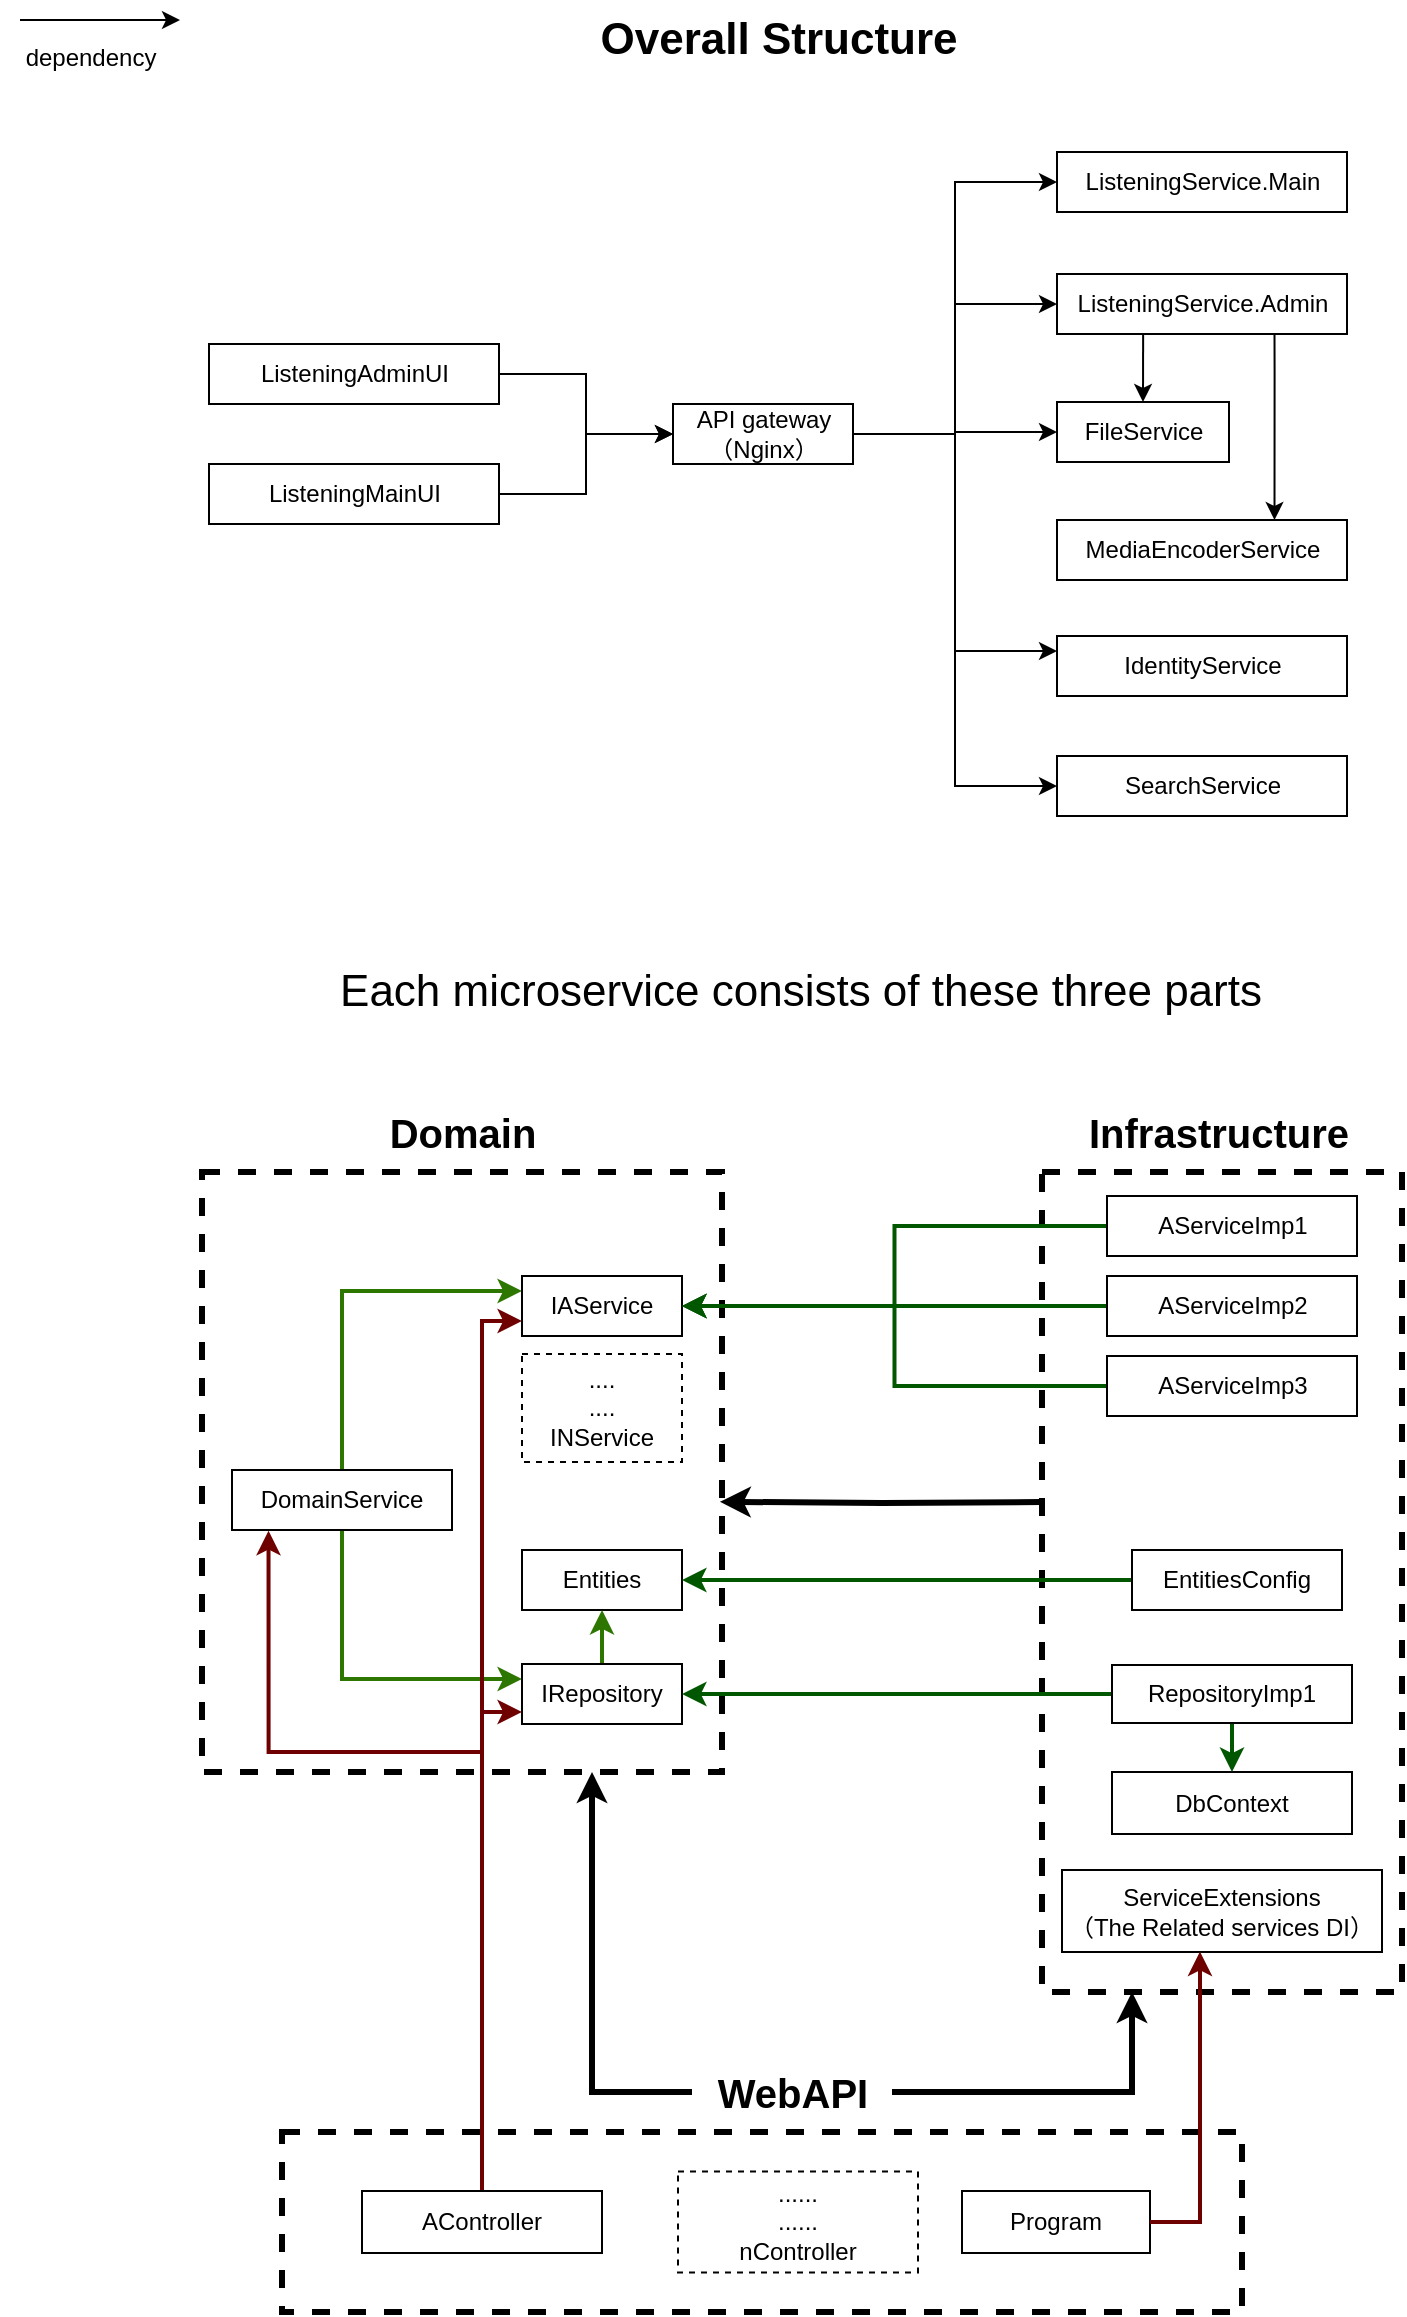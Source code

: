 <mxfile version="24.2.5" type="device">
  <diagram name="第 1 页" id="9s3G5271DcnVHQR0v0yI">
    <mxGraphModel dx="1098" dy="1088" grid="1" gridSize="10" guides="1" tooltips="1" connect="1" arrows="1" fold="1" page="1" pageScale="1" pageWidth="827" pageHeight="1169" math="0" shadow="0">
      <root>
        <mxCell id="0" />
        <mxCell id="1" parent="0" />
        <mxCell id="27DnAXOXeM8RpCsdDZRd-1" value="" style="group" parent="1" vertex="1" connectable="0">
          <mxGeometry x="124.5" y="4" width="569" height="408" as="geometry" />
        </mxCell>
        <mxCell id="3o8MFVhJdzVfM-e3ODTA-28" value="Overall Structure" style="text;html=1;align=center;verticalAlign=middle;resizable=0;points=[];autosize=1;strokeColor=none;fillColor=none;fontSize=22;fontStyle=1" parent="27DnAXOXeM8RpCsdDZRd-1" vertex="1">
          <mxGeometry x="189.5" width="190" height="40" as="geometry" />
        </mxCell>
        <mxCell id="3o8MFVhJdzVfM-e3ODTA-17" style="edgeStyle=orthogonalEdgeStyle;rounded=0;orthogonalLoop=1;jettySize=auto;html=1;entryX=1;entryY=0.5;entryDx=0;entryDy=0;" parent="27DnAXOXeM8RpCsdDZRd-1" source="3o8MFVhJdzVfM-e3ODTA-4" target="3o8MFVhJdzVfM-e3ODTA-9" edge="1">
          <mxGeometry relative="1" as="geometry" />
        </mxCell>
        <mxCell id="3o8MFVhJdzVfM-e3ODTA-18" style="edgeStyle=orthogonalEdgeStyle;rounded=0;orthogonalLoop=1;jettySize=auto;html=1;entryX=1;entryY=0.5;entryDx=0;entryDy=0;" parent="27DnAXOXeM8RpCsdDZRd-1" source="3o8MFVhJdzVfM-e3ODTA-4" target="3o8MFVhJdzVfM-e3ODTA-5" edge="1">
          <mxGeometry relative="1" as="geometry" />
        </mxCell>
        <mxCell id="3o8MFVhJdzVfM-e3ODTA-19" style="edgeStyle=orthogonalEdgeStyle;rounded=0;orthogonalLoop=1;jettySize=auto;html=1;entryX=1;entryY=0.5;entryDx=0;entryDy=0;" parent="27DnAXOXeM8RpCsdDZRd-1" source="3o8MFVhJdzVfM-e3ODTA-4" target="3o8MFVhJdzVfM-e3ODTA-13" edge="1">
          <mxGeometry relative="1" as="geometry" />
        </mxCell>
        <mxCell id="3o8MFVhJdzVfM-e3ODTA-20" style="edgeStyle=orthogonalEdgeStyle;rounded=0;orthogonalLoop=1;jettySize=auto;html=1;entryX=1;entryY=0.75;entryDx=0;entryDy=0;" parent="27DnAXOXeM8RpCsdDZRd-1" source="3o8MFVhJdzVfM-e3ODTA-4" target="3o8MFVhJdzVfM-e3ODTA-16" edge="1">
          <mxGeometry relative="1" as="geometry" />
        </mxCell>
        <mxCell id="3o8MFVhJdzVfM-e3ODTA-21" style="edgeStyle=orthogonalEdgeStyle;rounded=0;orthogonalLoop=1;jettySize=auto;html=1;entryX=1;entryY=0.5;entryDx=0;entryDy=0;" parent="27DnAXOXeM8RpCsdDZRd-1" source="3o8MFVhJdzVfM-e3ODTA-4" target="3o8MFVhJdzVfM-e3ODTA-15" edge="1">
          <mxGeometry relative="1" as="geometry" />
        </mxCell>
        <mxCell id="3o8MFVhJdzVfM-e3ODTA-4" value="&lt;font style=&quot;font-size: 12px;&quot;&gt;API gateway&lt;/font&gt;&lt;div&gt;&lt;font style=&quot;font-size: 12px;&quot;&gt;（Nginx）&lt;/font&gt;&lt;/div&gt;" style="rounded=0;whiteSpace=wrap;html=1;direction=west;flipH=0;" parent="27DnAXOXeM8RpCsdDZRd-1" vertex="1">
          <mxGeometry x="232" y="202" width="90" height="30" as="geometry" />
        </mxCell>
        <mxCell id="3o8MFVhJdzVfM-e3ODTA-12" value="" style="edgeStyle=orthogonalEdgeStyle;rounded=0;orthogonalLoop=1;jettySize=auto;html=1;entryX=0.25;entryY=1;entryDx=0;entryDy=0;exitX=0.25;exitY=0;exitDx=0;exitDy=0;" parent="27DnAXOXeM8RpCsdDZRd-1" source="3o8MFVhJdzVfM-e3ODTA-5" target="3o8MFVhJdzVfM-e3ODTA-11" edge="1">
          <mxGeometry relative="1" as="geometry">
            <Array as="points">
              <mxPoint x="533" y="186" />
              <mxPoint x="533" y="186" />
            </Array>
          </mxGeometry>
        </mxCell>
        <mxCell id="27DnAXOXeM8RpCsdDZRd-15" style="edgeStyle=orthogonalEdgeStyle;rounded=0;orthogonalLoop=1;jettySize=auto;html=1;exitX=0.703;exitY=-0.015;exitDx=0;exitDy=0;entryX=0.5;entryY=1;entryDx=0;entryDy=0;exitPerimeter=0;" parent="27DnAXOXeM8RpCsdDZRd-1" source="3o8MFVhJdzVfM-e3ODTA-5" target="3o8MFVhJdzVfM-e3ODTA-9" edge="1">
          <mxGeometry relative="1" as="geometry" />
        </mxCell>
        <mxCell id="3o8MFVhJdzVfM-e3ODTA-5" value="ListeningService.Admin" style="whiteSpace=wrap;html=1;rounded=0;fontSize=12;direction=west;flipH=0;" parent="27DnAXOXeM8RpCsdDZRd-1" vertex="1">
          <mxGeometry x="424" y="137" width="145" height="30" as="geometry" />
        </mxCell>
        <mxCell id="3o8MFVhJdzVfM-e3ODTA-9" value="FileService" style="whiteSpace=wrap;html=1;rounded=0;fontSize=12;direction=west;flipH=0;" parent="27DnAXOXeM8RpCsdDZRd-1" vertex="1">
          <mxGeometry x="424" y="201" width="86" height="30" as="geometry" />
        </mxCell>
        <mxCell id="3o8MFVhJdzVfM-e3ODTA-11" value="MediaEncoderService" style="whiteSpace=wrap;html=1;rounded=0;fontSize=12;direction=west;flipH=0;" parent="27DnAXOXeM8RpCsdDZRd-1" vertex="1">
          <mxGeometry x="424" y="260" width="145" height="30" as="geometry" />
        </mxCell>
        <mxCell id="3o8MFVhJdzVfM-e3ODTA-13" value="ListeningService.Main" style="whiteSpace=wrap;html=1;rounded=0;fontSize=12;direction=west;flipH=0;" parent="27DnAXOXeM8RpCsdDZRd-1" vertex="1">
          <mxGeometry x="424" y="76" width="145" height="30" as="geometry" />
        </mxCell>
        <mxCell id="3o8MFVhJdzVfM-e3ODTA-15" value="SearchService" style="whiteSpace=wrap;html=1;rounded=0;fontSize=12;direction=west;flipH=0;" parent="27DnAXOXeM8RpCsdDZRd-1" vertex="1">
          <mxGeometry x="424" y="378" width="145" height="30" as="geometry" />
        </mxCell>
        <mxCell id="3o8MFVhJdzVfM-e3ODTA-16" value="IdentityService" style="whiteSpace=wrap;html=1;rounded=0;fontSize=12;direction=west;flipH=0;" parent="27DnAXOXeM8RpCsdDZRd-1" vertex="1">
          <mxGeometry x="424" y="318" width="145" height="30" as="geometry" />
        </mxCell>
        <mxCell id="27DnAXOXeM8RpCsdDZRd-16" style="edgeStyle=orthogonalEdgeStyle;rounded=0;orthogonalLoop=1;jettySize=auto;html=1;entryX=1;entryY=0.5;entryDx=0;entryDy=0;" parent="27DnAXOXeM8RpCsdDZRd-1" source="3o8MFVhJdzVfM-e3ODTA-22" target="3o8MFVhJdzVfM-e3ODTA-4" edge="1">
          <mxGeometry relative="1" as="geometry" />
        </mxCell>
        <mxCell id="3o8MFVhJdzVfM-e3ODTA-22" value="ListeningAdminUI" style="whiteSpace=wrap;html=1;rounded=0;fontSize=12;direction=west;flipH=0;" parent="27DnAXOXeM8RpCsdDZRd-1" vertex="1">
          <mxGeometry y="172" width="145" height="30" as="geometry" />
        </mxCell>
        <mxCell id="27DnAXOXeM8RpCsdDZRd-17" style="edgeStyle=orthogonalEdgeStyle;rounded=0;orthogonalLoop=1;jettySize=auto;html=1;exitX=0;exitY=0.5;exitDx=0;exitDy=0;entryX=1;entryY=0.5;entryDx=0;entryDy=0;" parent="27DnAXOXeM8RpCsdDZRd-1" source="3o8MFVhJdzVfM-e3ODTA-23" target="3o8MFVhJdzVfM-e3ODTA-4" edge="1">
          <mxGeometry relative="1" as="geometry" />
        </mxCell>
        <mxCell id="3o8MFVhJdzVfM-e3ODTA-23" value="ListeningMainUI" style="whiteSpace=wrap;html=1;rounded=0;fontSize=12;direction=west;flipH=0;" parent="27DnAXOXeM8RpCsdDZRd-1" vertex="1">
          <mxGeometry y="232" width="145" height="30" as="geometry" />
        </mxCell>
        <mxCell id="27DnAXOXeM8RpCsdDZRd-10" value="" style="group" parent="1" vertex="1" connectable="0">
          <mxGeometry x="121" y="480" width="600" height="680" as="geometry" />
        </mxCell>
        <mxCell id="3o8MFVhJdzVfM-e3ODTA-159" value="" style="group" parent="27DnAXOXeM8RpCsdDZRd-10" vertex="1" connectable="0">
          <mxGeometry y="70" width="600" height="610" as="geometry" />
        </mxCell>
        <mxCell id="3o8MFVhJdzVfM-e3ODTA-109" value="" style="html=1;whiteSpace=wrap;container=0;dashed=1;strokeWidth=3;" parent="3o8MFVhJdzVfM-e3ODTA-159" vertex="1">
          <mxGeometry x="40" y="520" width="480" height="90" as="geometry" />
        </mxCell>
        <mxCell id="3o8MFVhJdzVfM-e3ODTA-110" value="" style="html=1;whiteSpace=wrap;movable=1;resizable=1;rotatable=1;deletable=1;editable=1;locked=0;connectable=1;container=0;dashed=1;strokeWidth=3;" parent="3o8MFVhJdzVfM-e3ODTA-159" vertex="1">
          <mxGeometry x="420" y="40" width="180" height="410" as="geometry" />
        </mxCell>
        <mxCell id="3o8MFVhJdzVfM-e3ODTA-111" value="" style="html=1;whiteSpace=wrap;movable=1;resizable=1;rotatable=1;deletable=1;editable=1;locked=0;connectable=1;container=0;dashed=1;strokeWidth=3;" parent="3o8MFVhJdzVfM-e3ODTA-159" vertex="1">
          <mxGeometry y="40" width="260" height="300" as="geometry" />
        </mxCell>
        <mxCell id="3o8MFVhJdzVfM-e3ODTA-112" value="Entities" style="rounded=0;whiteSpace=wrap;html=1;labelBackgroundColor=none;movable=1;resizable=1;rotatable=1;deletable=1;editable=1;locked=0;connectable=1;container=0;" parent="3o8MFVhJdzVfM-e3ODTA-159" vertex="1">
          <mxGeometry x="160" y="229" width="80" height="30" as="geometry" />
        </mxCell>
        <mxCell id="3o8MFVhJdzVfM-e3ODTA-115" style="edgeStyle=orthogonalEdgeStyle;rounded=0;orthogonalLoop=1;jettySize=auto;html=1;entryX=0;entryY=0.25;entryDx=0;entryDy=0;exitX=0.5;exitY=1;exitDx=0;exitDy=0;movable=1;resizable=1;rotatable=1;deletable=1;editable=1;locked=0;connectable=1;strokeWidth=2;fillColor=#60a917;strokeColor=#2D7600;" parent="3o8MFVhJdzVfM-e3ODTA-159" source="3o8MFVhJdzVfM-e3ODTA-116" target="3o8MFVhJdzVfM-e3ODTA-117" edge="1">
          <mxGeometry relative="1" as="geometry">
            <Array as="points">
              <mxPoint x="70" y="294" />
            </Array>
          </mxGeometry>
        </mxCell>
        <mxCell id="27DnAXOXeM8RpCsdDZRd-5" style="edgeStyle=orthogonalEdgeStyle;rounded=0;orthogonalLoop=1;jettySize=auto;html=1;exitX=0.5;exitY=0;exitDx=0;exitDy=0;entryX=0;entryY=0.25;entryDx=0;entryDy=0;strokeWidth=2;fillColor=#60a917;strokeColor=#2D7600;" parent="3o8MFVhJdzVfM-e3ODTA-159" source="3o8MFVhJdzVfM-e3ODTA-116" target="3o8MFVhJdzVfM-e3ODTA-118" edge="1">
          <mxGeometry relative="1" as="geometry">
            <mxPoint x="125" y="164" as="sourcePoint" />
            <mxPoint x="160" y="164" as="targetPoint" />
          </mxGeometry>
        </mxCell>
        <mxCell id="3o8MFVhJdzVfM-e3ODTA-116" value="DomainService" style="rounded=0;whiteSpace=wrap;html=1;labelBackgroundColor=none;movable=1;resizable=1;rotatable=1;deletable=1;editable=1;locked=0;connectable=1;container=0;" parent="3o8MFVhJdzVfM-e3ODTA-159" vertex="1">
          <mxGeometry x="15" y="189" width="110" height="30" as="geometry" />
        </mxCell>
        <mxCell id="27DnAXOXeM8RpCsdDZRd-9" style="edgeStyle=orthogonalEdgeStyle;rounded=0;orthogonalLoop=1;jettySize=auto;html=1;entryX=0.5;entryY=1;entryDx=0;entryDy=0;fillColor=#60a917;strokeColor=#2D7600;strokeWidth=2;" parent="3o8MFVhJdzVfM-e3ODTA-159" source="3o8MFVhJdzVfM-e3ODTA-117" target="3o8MFVhJdzVfM-e3ODTA-112" edge="1">
          <mxGeometry relative="1" as="geometry" />
        </mxCell>
        <mxCell id="3o8MFVhJdzVfM-e3ODTA-117" value="IRepository" style="rounded=0;whiteSpace=wrap;html=1;labelBackgroundColor=none;movable=1;resizable=1;rotatable=1;deletable=1;editable=1;locked=0;connectable=1;container=0;" parent="3o8MFVhJdzVfM-e3ODTA-159" vertex="1">
          <mxGeometry x="160" y="286" width="80" height="30" as="geometry" />
        </mxCell>
        <mxCell id="3o8MFVhJdzVfM-e3ODTA-118" value="IAService" style="rounded=0;whiteSpace=wrap;html=1;labelBackgroundColor=none;movable=1;resizable=1;rotatable=1;deletable=1;editable=1;locked=0;connectable=1;container=0;" parent="3o8MFVhJdzVfM-e3ODTA-159" vertex="1">
          <mxGeometry x="160" y="92" width="80" height="30" as="geometry" />
        </mxCell>
        <mxCell id="3o8MFVhJdzVfM-e3ODTA-119" value="DbContext" style="rounded=0;whiteSpace=wrap;html=1;labelBackgroundColor=none;movable=1;resizable=1;rotatable=1;deletable=1;editable=1;locked=0;connectable=1;container=0;" parent="3o8MFVhJdzVfM-e3ODTA-159" vertex="1">
          <mxGeometry x="455" y="340" width="120" height="31" as="geometry" />
        </mxCell>
        <mxCell id="3o8MFVhJdzVfM-e3ODTA-120" style="edgeStyle=orthogonalEdgeStyle;rounded=0;orthogonalLoop=1;jettySize=auto;html=1;entryX=1;entryY=0.5;entryDx=0;entryDy=0;strokeWidth=2;fillColor=#008a00;strokeColor=#005700;" parent="3o8MFVhJdzVfM-e3ODTA-159" source="3o8MFVhJdzVfM-e3ODTA-122" target="3o8MFVhJdzVfM-e3ODTA-117" edge="1">
          <mxGeometry relative="1" as="geometry" />
        </mxCell>
        <mxCell id="3o8MFVhJdzVfM-e3ODTA-121" style="edgeStyle=orthogonalEdgeStyle;rounded=0;orthogonalLoop=1;jettySize=auto;html=1;exitX=0.5;exitY=1;exitDx=0;exitDy=0;entryX=0.5;entryY=0;entryDx=0;entryDy=0;strokeWidth=2;fillColor=#008a00;strokeColor=#005700;" parent="3o8MFVhJdzVfM-e3ODTA-159" source="3o8MFVhJdzVfM-e3ODTA-122" target="3o8MFVhJdzVfM-e3ODTA-119" edge="1">
          <mxGeometry relative="1" as="geometry" />
        </mxCell>
        <mxCell id="3o8MFVhJdzVfM-e3ODTA-122" value="RepositoryImp1" style="rounded=0;whiteSpace=wrap;html=1;labelBackgroundColor=none;movable=1;resizable=1;rotatable=1;deletable=1;editable=1;locked=0;connectable=1;container=0;" parent="3o8MFVhJdzVfM-e3ODTA-159" vertex="1">
          <mxGeometry x="455" y="286.5" width="120" height="29" as="geometry" />
        </mxCell>
        <mxCell id="3o8MFVhJdzVfM-e3ODTA-123" style="edgeStyle=orthogonalEdgeStyle;rounded=0;orthogonalLoop=1;jettySize=auto;html=1;exitX=0;exitY=0.5;exitDx=0;exitDy=0;entryX=1;entryY=0.5;entryDx=0;entryDy=0;strokeWidth=2;fillColor=#008a00;strokeColor=#005700;" parent="3o8MFVhJdzVfM-e3ODTA-159" source="3o8MFVhJdzVfM-e3ODTA-124" target="3o8MFVhJdzVfM-e3ODTA-118" edge="1">
          <mxGeometry relative="1" as="geometry" />
        </mxCell>
        <mxCell id="3o8MFVhJdzVfM-e3ODTA-124" value="AServiceImp1" style="rounded=0;whiteSpace=wrap;html=1;labelBackgroundColor=none;movable=1;resizable=1;rotatable=1;deletable=1;editable=1;locked=0;connectable=1;container=0;" parent="3o8MFVhJdzVfM-e3ODTA-159" vertex="1">
          <mxGeometry x="452.5" y="52" width="125" height="30" as="geometry" />
        </mxCell>
        <mxCell id="3o8MFVhJdzVfM-e3ODTA-127" style="edgeStyle=orthogonalEdgeStyle;rounded=0;orthogonalLoop=1;jettySize=auto;html=1;exitX=0;exitY=0.5;exitDx=0;exitDy=0;strokeWidth=2;fillColor=#008a00;strokeColor=#005700;" parent="3o8MFVhJdzVfM-e3ODTA-159" source="3o8MFVhJdzVfM-e3ODTA-128" target="3o8MFVhJdzVfM-e3ODTA-112" edge="1">
          <mxGeometry relative="1" as="geometry" />
        </mxCell>
        <mxCell id="3o8MFVhJdzVfM-e3ODTA-128" value="EntitiesConfig" style="rounded=0;whiteSpace=wrap;html=1;labelBackgroundColor=none;movable=1;resizable=1;rotatable=1;deletable=1;editable=1;locked=0;connectable=1;container=0;" parent="3o8MFVhJdzVfM-e3ODTA-159" vertex="1">
          <mxGeometry x="465" y="229" width="105" height="30" as="geometry" />
        </mxCell>
        <mxCell id="3o8MFVhJdzVfM-e3ODTA-156" style="edgeStyle=orthogonalEdgeStyle;rounded=0;orthogonalLoop=1;jettySize=auto;html=1;exitX=0.5;exitY=0;exitDx=0;exitDy=0;entryX=0;entryY=0.75;entryDx=0;entryDy=0;strokeWidth=2;fillColor=#a20025;strokeColor=#6F0000;" parent="3o8MFVhJdzVfM-e3ODTA-159" source="3o8MFVhJdzVfM-e3ODTA-132" target="3o8MFVhJdzVfM-e3ODTA-118" edge="1">
          <mxGeometry relative="1" as="geometry" />
        </mxCell>
        <mxCell id="3o8MFVhJdzVfM-e3ODTA-132" value="AController" style="rounded=0;whiteSpace=wrap;html=1;labelBackgroundColor=none;movable=1;resizable=1;rotatable=1;deletable=1;editable=1;locked=0;connectable=1;container=0;" parent="3o8MFVhJdzVfM-e3ODTA-159" vertex="1">
          <mxGeometry x="80" y="549.5" width="120" height="31" as="geometry" />
        </mxCell>
        <mxCell id="3o8MFVhJdzVfM-e3ODTA-133" value="Domain" style="text;html=1;align=center;verticalAlign=middle;resizable=0;points=[];autosize=1;strokeColor=none;fillColor=none;fontSize=20;fontStyle=1;container=0;" parent="3o8MFVhJdzVfM-e3ODTA-159" vertex="1">
          <mxGeometry x="85" width="90" height="40" as="geometry" />
        </mxCell>
        <mxCell id="3o8MFVhJdzVfM-e3ODTA-134" value="Infrastructure" style="text;html=1;align=center;verticalAlign=middle;resizable=0;points=[];autosize=1;strokeColor=none;fillColor=none;fontSize=20;fontStyle=1;container=0;" parent="3o8MFVhJdzVfM-e3ODTA-159" vertex="1">
          <mxGeometry x="437.5" width="140" height="40" as="geometry" />
        </mxCell>
        <mxCell id="YXTdfE1-RLNN_1qjRw4v-1" style="edgeStyle=orthogonalEdgeStyle;rounded=0;orthogonalLoop=1;jettySize=auto;html=1;entryX=0.25;entryY=1;entryDx=0;entryDy=0;strokeWidth=3;" parent="3o8MFVhJdzVfM-e3ODTA-159" source="3o8MFVhJdzVfM-e3ODTA-135" target="3o8MFVhJdzVfM-e3ODTA-110" edge="1">
          <mxGeometry relative="1" as="geometry" />
        </mxCell>
        <mxCell id="YXTdfE1-RLNN_1qjRw4v-3" style="edgeStyle=orthogonalEdgeStyle;rounded=0;orthogonalLoop=1;jettySize=auto;html=1;entryX=0.75;entryY=1;entryDx=0;entryDy=0;strokeWidth=3;" parent="3o8MFVhJdzVfM-e3ODTA-159" source="3o8MFVhJdzVfM-e3ODTA-135" target="3o8MFVhJdzVfM-e3ODTA-111" edge="1">
          <mxGeometry relative="1" as="geometry">
            <Array as="points">
              <mxPoint x="195" y="500" />
            </Array>
          </mxGeometry>
        </mxCell>
        <mxCell id="3o8MFVhJdzVfM-e3ODTA-135" value="WebAPI" style="text;html=1;align=center;verticalAlign=middle;resizable=0;points=[];autosize=1;strokeColor=none;fillColor=none;fontSize=20;fontStyle=1;container=0;" parent="3o8MFVhJdzVfM-e3ODTA-159" vertex="1">
          <mxGeometry x="245" y="480" width="100" height="40" as="geometry" />
        </mxCell>
        <mxCell id="3o8MFVhJdzVfM-e3ODTA-138" style="edgeStyle=orthogonalEdgeStyle;rounded=0;orthogonalLoop=1;jettySize=auto;html=1;exitX=0;exitY=0.5;exitDx=0;exitDy=0;entryX=1;entryY=0.5;entryDx=0;entryDy=0;strokeWidth=2;fillColor=#008a00;strokeColor=#005700;" parent="3o8MFVhJdzVfM-e3ODTA-159" source="3o8MFVhJdzVfM-e3ODTA-136" target="3o8MFVhJdzVfM-e3ODTA-118" edge="1">
          <mxGeometry relative="1" as="geometry">
            <mxPoint x="240" y="101.161" as="targetPoint" />
          </mxGeometry>
        </mxCell>
        <mxCell id="3o8MFVhJdzVfM-e3ODTA-136" value="AServiceImp2" style="rounded=0;whiteSpace=wrap;html=1;labelBackgroundColor=none;movable=1;resizable=1;rotatable=1;deletable=1;editable=1;locked=0;connectable=1;container=0;" parent="3o8MFVhJdzVfM-e3ODTA-159" vertex="1">
          <mxGeometry x="452.5" y="92" width="125" height="30" as="geometry" />
        </mxCell>
        <mxCell id="3o8MFVhJdzVfM-e3ODTA-139" style="edgeStyle=orthogonalEdgeStyle;rounded=0;orthogonalLoop=1;jettySize=auto;html=1;exitX=0;exitY=0.5;exitDx=0;exitDy=0;entryX=1;entryY=0.5;entryDx=0;entryDy=0;strokeWidth=2;fillColor=#008a00;strokeColor=#005700;" parent="3o8MFVhJdzVfM-e3ODTA-159" source="3o8MFVhJdzVfM-e3ODTA-137" target="3o8MFVhJdzVfM-e3ODTA-118" edge="1">
          <mxGeometry relative="1" as="geometry" />
        </mxCell>
        <mxCell id="3o8MFVhJdzVfM-e3ODTA-137" value="AServiceImp3" style="rounded=0;whiteSpace=wrap;html=1;labelBackgroundColor=none;movable=1;resizable=1;rotatable=1;deletable=1;editable=1;locked=0;connectable=1;container=0;" parent="3o8MFVhJdzVfM-e3ODTA-159" vertex="1">
          <mxGeometry x="452.5" y="132" width="125" height="30" as="geometry" />
        </mxCell>
        <mxCell id="3o8MFVhJdzVfM-e3ODTA-144" value="&lt;div&gt;....&lt;/div&gt;&lt;div&gt;....&lt;/div&gt;&lt;div&gt;INService&lt;/div&gt;" style="rounded=0;whiteSpace=wrap;html=1;labelBackgroundColor=none;movable=1;resizable=1;rotatable=1;deletable=1;editable=1;locked=0;connectable=1;container=0;dashed=1;" parent="3o8MFVhJdzVfM-e3ODTA-159" vertex="1">
          <mxGeometry x="160" y="131" width="80" height="54" as="geometry" />
        </mxCell>
        <mxCell id="3o8MFVhJdzVfM-e3ODTA-147" value="......&lt;div&gt;......&lt;div&gt;nController&lt;/div&gt;&lt;/div&gt;" style="rounded=0;whiteSpace=wrap;html=1;labelBackgroundColor=none;movable=1;resizable=1;rotatable=1;deletable=1;editable=1;locked=0;connectable=1;container=0;dashed=1;" parent="3o8MFVhJdzVfM-e3ODTA-159" vertex="1">
          <mxGeometry x="238" y="539.75" width="120" height="50.5" as="geometry" />
        </mxCell>
        <mxCell id="3o8MFVhJdzVfM-e3ODTA-148" value="ServiceExtensions&lt;div&gt;（The Related services DI）&lt;/div&gt;" style="rounded=0;whiteSpace=wrap;html=1;labelBackgroundColor=none;movable=1;resizable=1;rotatable=1;deletable=1;editable=1;locked=0;connectable=1;container=0;" parent="3o8MFVhJdzVfM-e3ODTA-159" vertex="1">
          <mxGeometry x="430" y="389" width="160" height="41" as="geometry" />
        </mxCell>
        <mxCell id="3o8MFVhJdzVfM-e3ODTA-149" value="Program" style="rounded=0;whiteSpace=wrap;html=1;labelBackgroundColor=none;movable=1;resizable=1;rotatable=1;deletable=1;editable=1;locked=0;connectable=1;container=0;" parent="3o8MFVhJdzVfM-e3ODTA-159" vertex="1">
          <mxGeometry x="380" y="549.5" width="94" height="31" as="geometry" />
        </mxCell>
        <mxCell id="3o8MFVhJdzVfM-e3ODTA-152" style="edgeStyle=orthogonalEdgeStyle;rounded=0;orthogonalLoop=1;jettySize=auto;html=1;exitX=1;exitY=0.5;exitDx=0;exitDy=0;entryX=0.437;entryY=0.996;entryDx=0;entryDy=0;entryPerimeter=0;strokeWidth=2;fillColor=#a20025;strokeColor=#6F0000;" parent="3o8MFVhJdzVfM-e3ODTA-159" source="3o8MFVhJdzVfM-e3ODTA-149" target="3o8MFVhJdzVfM-e3ODTA-148" edge="1">
          <mxGeometry relative="1" as="geometry">
            <Array as="points">
              <mxPoint x="499" y="565" />
              <mxPoint x="499" y="430" />
            </Array>
          </mxGeometry>
        </mxCell>
        <mxCell id="3o8MFVhJdzVfM-e3ODTA-157" value="" style="endArrow=classic;html=1;rounded=0;strokeWidth=2;fillColor=#a20025;strokeColor=#6F0000;" parent="3o8MFVhJdzVfM-e3ODTA-159" edge="1">
          <mxGeometry width="50" height="50" relative="1" as="geometry">
            <mxPoint x="140" y="310" as="sourcePoint" />
            <mxPoint x="160" y="310" as="targetPoint" />
          </mxGeometry>
        </mxCell>
        <mxCell id="3o8MFVhJdzVfM-e3ODTA-158" value="" style="endArrow=classic;html=1;rounded=0;entryX=0.166;entryY=1.012;entryDx=0;entryDy=0;entryPerimeter=0;edgeStyle=orthogonalEdgeStyle;strokeWidth=2;fillColor=#a20025;strokeColor=#6F0000;" parent="3o8MFVhJdzVfM-e3ODTA-159" target="3o8MFVhJdzVfM-e3ODTA-116" edge="1">
          <mxGeometry width="50" height="50" relative="1" as="geometry">
            <mxPoint x="140" y="330" as="sourcePoint" />
            <mxPoint x="170" y="320" as="targetPoint" />
            <Array as="points">
              <mxPoint x="33" y="330" />
            </Array>
          </mxGeometry>
        </mxCell>
        <mxCell id="YXTdfE1-RLNN_1qjRw4v-2" style="edgeStyle=orthogonalEdgeStyle;rounded=0;orthogonalLoop=1;jettySize=auto;html=1;entryX=0.996;entryY=0.683;entryDx=0;entryDy=0;entryPerimeter=0;strokeWidth=3;" parent="3o8MFVhJdzVfM-e3ODTA-159" edge="1">
          <mxGeometry relative="1" as="geometry">
            <mxPoint x="420" y="205" as="sourcePoint" />
            <mxPoint x="258.96" y="204.9" as="targetPoint" />
          </mxGeometry>
        </mxCell>
        <mxCell id="3o8MFVhJdzVfM-e3ODTA-161" value="Each microservice consists of these three parts" style="text;html=1;align=center;verticalAlign=middle;resizable=0;points=[];autosize=1;strokeColor=none;fillColor=none;fontSize=22;" parent="27DnAXOXeM8RpCsdDZRd-10" vertex="1">
          <mxGeometry x="59" width="480" height="40" as="geometry" />
        </mxCell>
        <mxCell id="27DnAXOXeM8RpCsdDZRd-21" value="dependency" style="text;html=1;align=center;verticalAlign=middle;resizable=0;points=[];autosize=1;strokeColor=none;fillColor=none;" parent="1" vertex="1">
          <mxGeometry x="20" y="18" width="90" height="30" as="geometry" />
        </mxCell>
        <mxCell id="27DnAXOXeM8RpCsdDZRd-20" value="" style="endArrow=classic;html=1;rounded=0;" parent="1" edge="1">
          <mxGeometry width="50" height="50" relative="1" as="geometry">
            <mxPoint x="30" y="14" as="sourcePoint" />
            <mxPoint x="110" y="14" as="targetPoint" />
          </mxGeometry>
        </mxCell>
      </root>
    </mxGraphModel>
  </diagram>
</mxfile>
